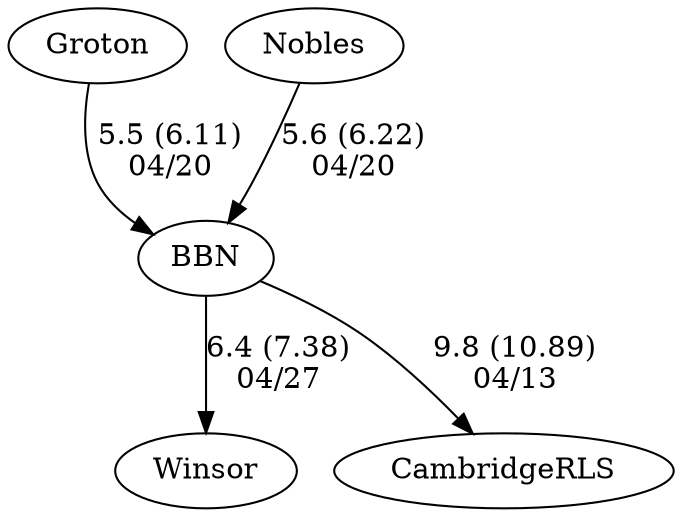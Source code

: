 digraph girls1foursBBN {Winsor [URL="girls1foursBBNWinsor.html"];Groton [URL="girls1foursBBNGroton.html"];BBN [URL="girls1foursBBNBBN.html"];CambridgeRLS [URL="girls1foursBBNCambridgeRLS.html"];Nobles [URL="girls1foursBBNNobles.html"];BBN -> CambridgeRLS[label="9.8 (10.89)
04/13", weight="91", tooltip="NEIRA Boys & Girls Fours,BB&N CRLS			
Distance: 1350 M Conditions: Crossing tail wind at the start, to crossing head wind in last 1/3. Conmditions varoed durig the day Comments: A good day for all racers lining up in a crossing tail wind at the start.
None", URL="https://www.row2k.com/results/resultspage.cfm?UID=F2BDD2379584CF678DC6C30959529211&cat=5", random="random"]; 
Nobles -> BBN[label="5.6 (6.22)
04/20", weight="95", tooltip="NEIRA Girls Fours, Nobles, Groton, BB&N (hosted)			
Distance: 1350 M Conditions: Good conditions all day, even across lanes Comments: Good racing by all, in the 1V Nobles drifted in to the BB&N lane in the last 100 meters, then cut back out, finish order was not impacted but margin was.
Girls 7th, 8th and 9th for BB&N and Nobles raced in the JV course, Great to see everyone out there.
None", URL="https://www.row2k.com/results/resultspage.cfm?UID=61611297C2B5882317693DAB1794C8C4&cat=1", random="random"]; 
Groton -> BBN[label="5.5 (6.11)
04/20", weight="95", tooltip="NEIRA Girls Fours, Nobles, Groton, BB&N (hosted)			
Distance: 1350 M Conditions: Good conditions all day, even across lanes Comments: Good racing by all, in the 1V Nobles drifted in to the BB&N lane in the last 100 meters, then cut back out, finish order was not impacted but margin was.
Girls 7th, 8th and 9th for BB&N and Nobles raced in the JV course, Great to see everyone out there.
None", URL="https://www.row2k.com/results/resultspage.cfm?UID=61611297C2B5882317693DAB1794C8C4&cat=1", random="random"]; 
BBN -> Winsor[label="6.4 (7.38)
04/27", weight="94", tooltip="NEIRA,The Winsor School vs. BB&N			
Distance: 1300 Conditions: Flat and equal conditions across all races. Steering in 3V race resulted in both crews finishing off the course with an indistinguishable margin (deemed a tie). 4V crews reversed lanes mid-race, potentially impacting margin but not finish order. 5th and 6th boats were composite to provide a race for all athletes. Thank you to BB&N for a fun race!
None", URL="https://www.row2k.com/results/resultspage.cfm?UID=0A06BB5337D4EBAFB4A716F6CCD660BF&cat=1", random="random"]}
